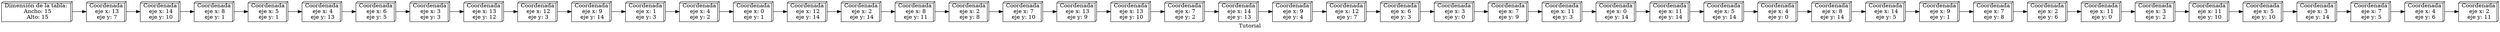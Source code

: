 digraph G{
 node[shape=box3d];
 rankdir="LR"; 
 label="Tutorial";nodeP[label="Dimensión de la tabla: 
 Ancho: 15
 Alto: 15"];
node13_7[label="Coordenada
 eje x: 13
 eje y: 7"];
node14_10[label="Coordenada
 eje x: 14
 eje y: 10"];
node8_1[label="Coordenada
 eje x: 8
 eje y: 1"];
node5_1[label="Coordenada
 eje x: 5
 eje y: 1"];
node4_13[label="Coordenada
 eje x: 4
 eje y: 13"];
node6_5[label="Coordenada
 eje x: 6
 eje y: 5"];
node3_3[label="Coordenada
 eje x: 3
 eje y: 3"];
node13_12[label="Coordenada
 eje x: 13
 eje y: 12"];
node12_3[label="Coordenada
 eje x: 12
 eje y: 3"];
node9_14[label="Coordenada
 eje x: 9
 eje y: 14"];
node1_3[label="Coordenada
 eje x: 1
 eje y: 3"];
node4_2[label="Coordenada
 eje x: 4
 eje y: 2"];
node0_1[label="Coordenada
 eje x: 0
 eje y: 1"];
node12_14[label="Coordenada
 eje x: 12
 eje y: 14"];
node2_14[label="Coordenada
 eje x: 2
 eje y: 14"];
node8_11[label="Coordenada
 eje x: 8
 eje y: 11"];
node2_8[label="Coordenada
 eje x: 2
 eje y: 8"];
node7_10[label="Coordenada
 eje x: 7
 eje y: 10"];
node13_9[label="Coordenada
 eje x: 13
 eje y: 9"];
node13_10[label="Coordenada
 eje x: 13
 eje y: 10"];
node7_2[label="Coordenada
 eje x: 7
 eje y: 2"];
node14_13[label="Coordenada
 eje x: 14
 eje y: 13"];
node9_4[label="Coordenada
 eje x: 9
 eje y: 4"];
node12_7[label="Coordenada
 eje x: 12
 eje y: 7"];
node6_3[label="Coordenada
 eje x: 6
 eje y: 3"];
node3_0[label="Coordenada
 eje x: 3
 eje y: 0"];
node7_9[label="Coordenada
 eje x: 7
 eje y: 9"];
node11_3[label="Coordenada
 eje x: 11
 eje y: 3"];
node0_14[label="Coordenada
 eje x: 0
 eje y: 14"];
node11_14[label="Coordenada
 eje x: 11
 eje y: 14"];
node5_14[label="Coordenada
 eje x: 5
 eje y: 14"];
node4_0[label="Coordenada
 eje x: 4
 eje y: 0"];
node8_14[label="Coordenada
 eje x: 8
 eje y: 14"];
node14_5[label="Coordenada
 eje x: 14
 eje y: 5"];
node9_1[label="Coordenada
 eje x: 9
 eje y: 1"];
node7_8[label="Coordenada
 eje x: 7
 eje y: 8"];
node2_6[label="Coordenada
 eje x: 2
 eje y: 6"];
node11_0[label="Coordenada
 eje x: 11
 eje y: 0"];
node3_2[label="Coordenada
 eje x: 3
 eje y: 2"];
node11_10[label="Coordenada
 eje x: 11
 eje y: 10"];
node5_10[label="Coordenada
 eje x: 5
 eje y: 10"];
node3_14[label="Coordenada
 eje x: 3
 eje y: 14"];
node7_5[label="Coordenada
 eje x: 7
 eje y: 5"];
node4_6[label="Coordenada
 eje x: 4
 eje y: 6"];
node2_11[label="Coordenada
 eje x: 2
 eje y: 11"];
nodeP->node13_7;
node13_7->node14_10;
node14_10->node8_1;
node8_1->node5_1;
node5_1->node4_13;
node4_13->node6_5;
node6_5->node3_3;
node3_3->node13_12;
node13_12->node12_3;
node12_3->node9_14;
node9_14->node1_3;
node1_3->node4_2;
node4_2->node0_1;
node0_1->node12_14;
node12_14->node2_14;
node2_14->node8_11;
node8_11->node2_8;
node2_8->node7_10;
node7_10->node13_9;
node13_9->node13_10;
node13_10->node7_2;
node7_2->node14_13;
node14_13->node9_4;
node9_4->node12_7;
node12_7->node6_3;
node6_3->node3_0;
node3_0->node7_9;
node7_9->node11_3;
node11_3->node0_14;
node0_14->node11_14;
node11_14->node5_14;
node5_14->node4_0;
node4_0->node8_14;
node8_14->node14_5;
node14_5->node9_1;
node9_1->node7_8;
node7_8->node2_6;
node2_6->node11_0;
node11_0->node3_2;
node3_2->node11_10;
node11_10->node5_10;
node5_10->node3_14;
node3_14->node7_5;
node7_5->node4_6;
node4_6->node2_11;
}